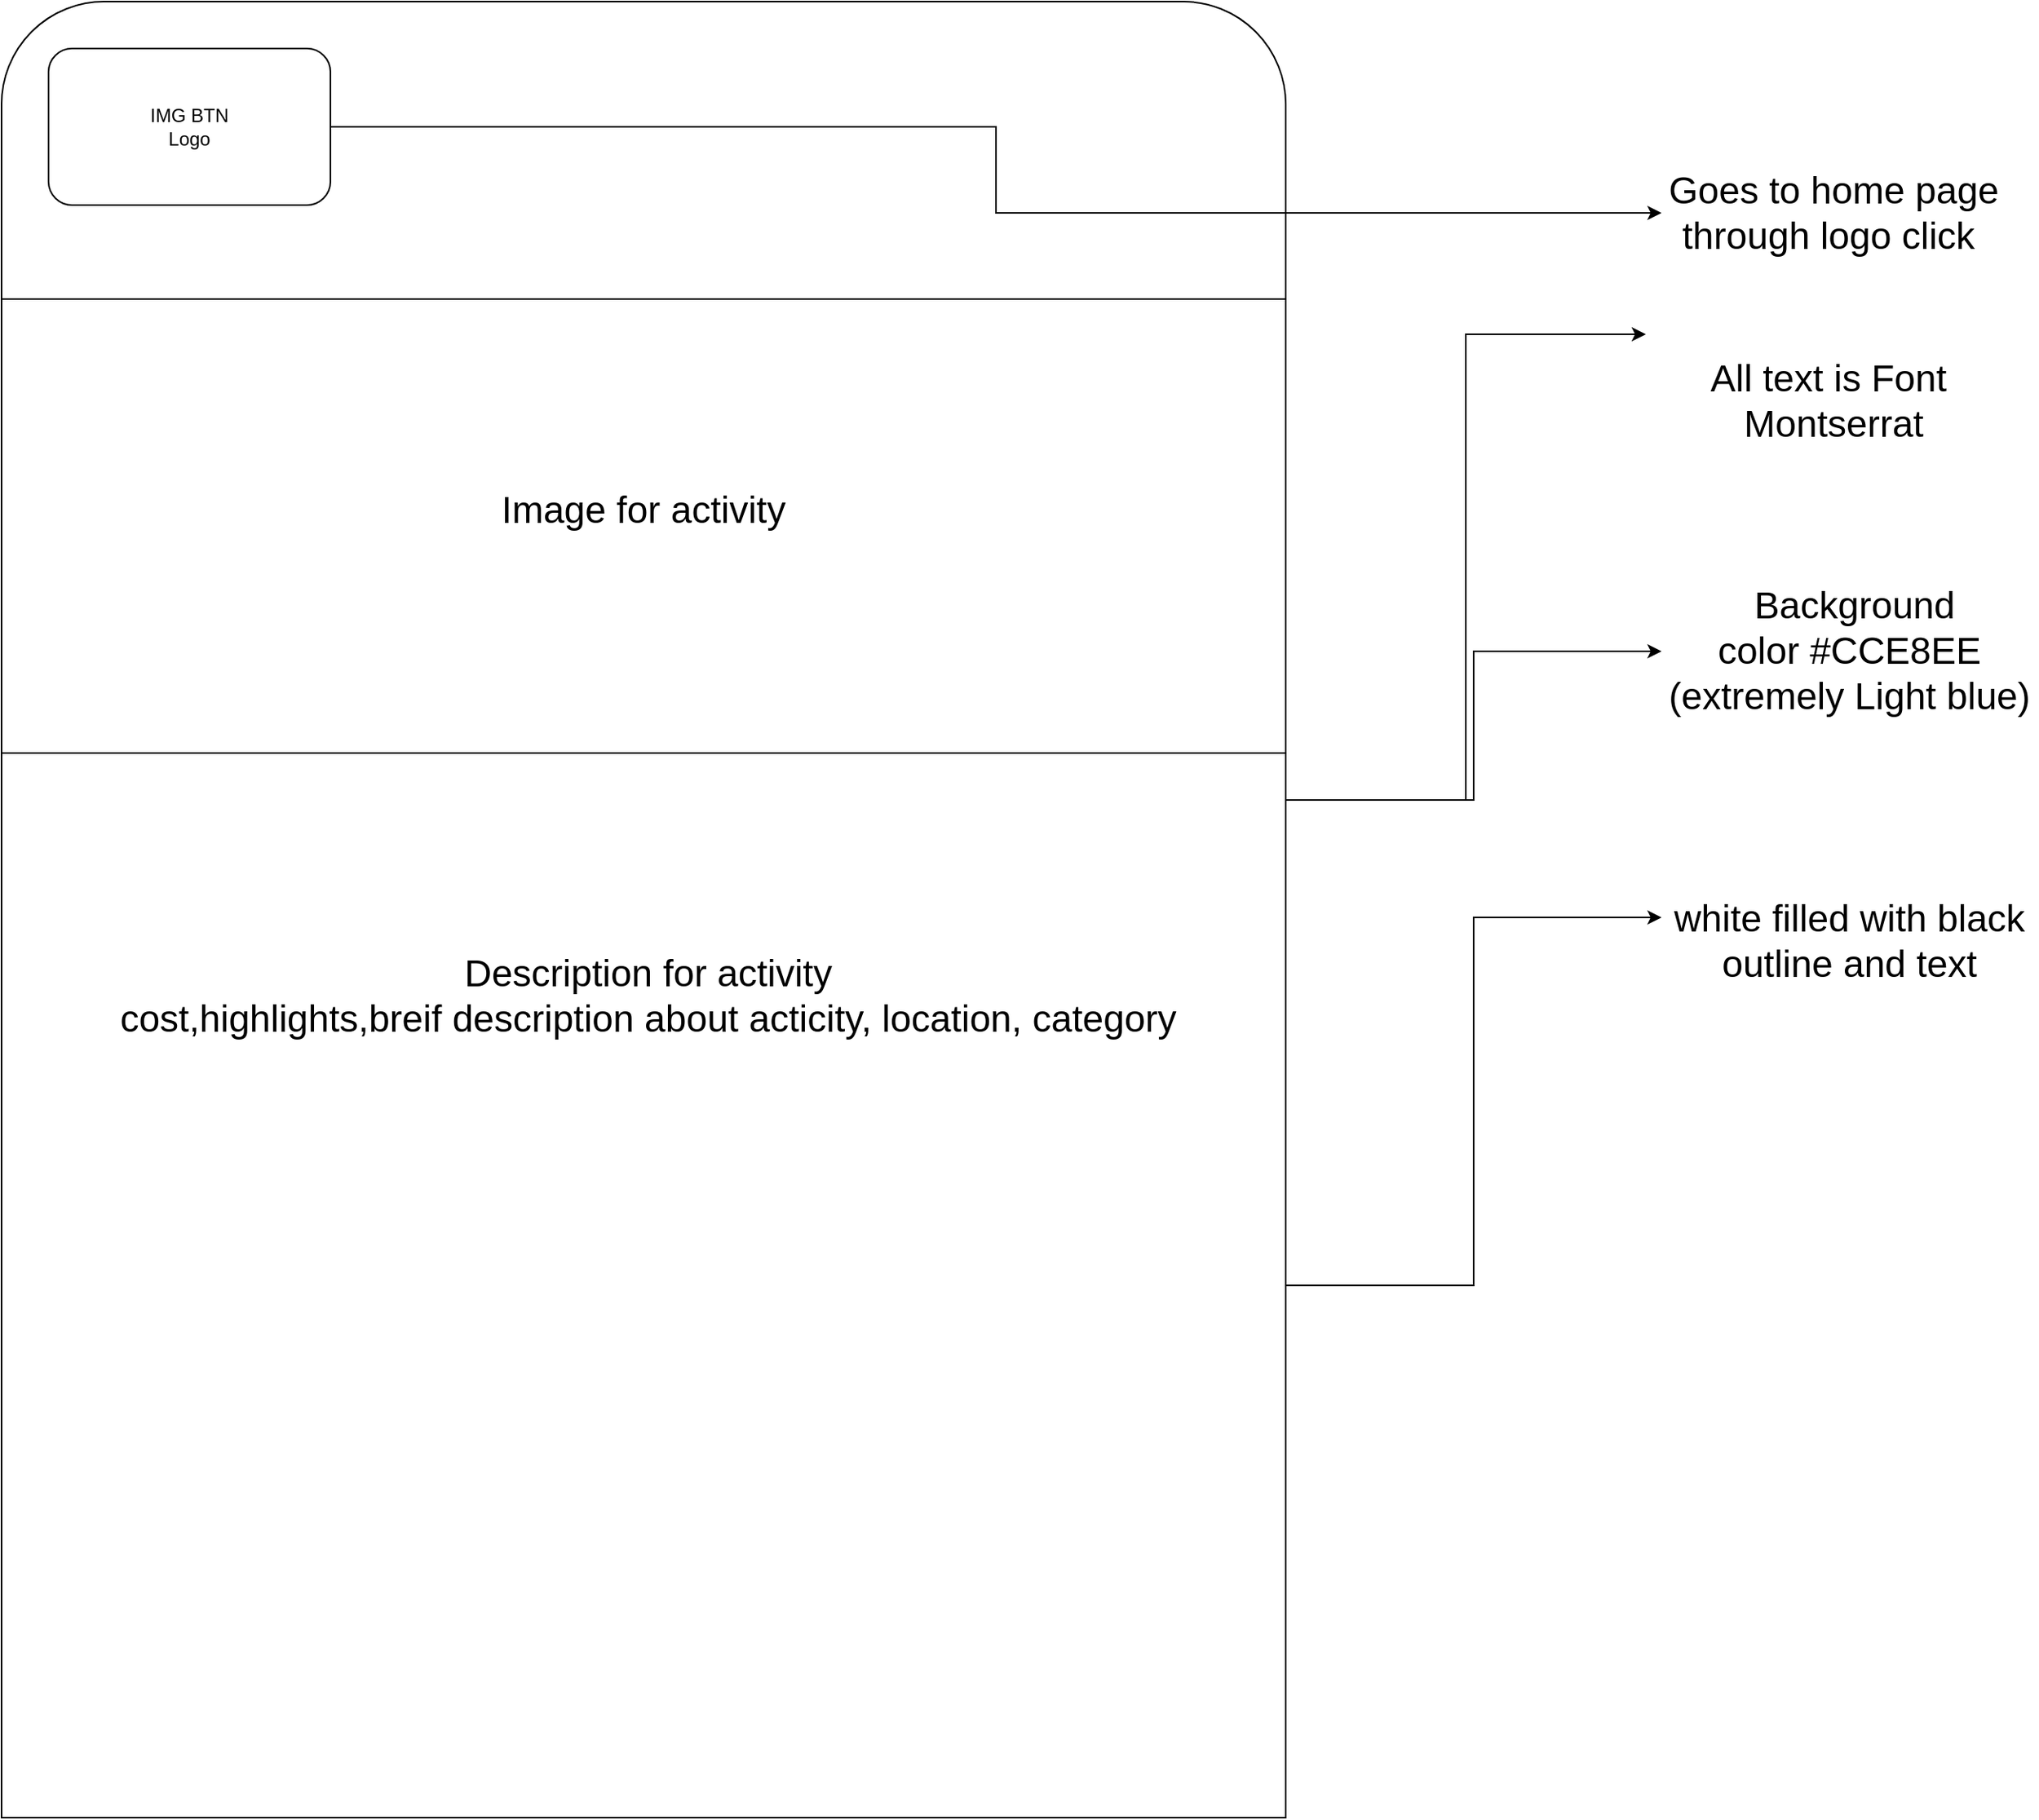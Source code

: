 <mxfile version="24.0.6" type="device">
  <diagram name="Page-1" id="f1b7ffb7-ca1e-a977-7cf5-a751b3c06c05">
    <mxGraphModel dx="2269" dy="1177" grid="1" gridSize="10" guides="1" tooltips="1" connect="1" arrows="1" fold="1" page="1" pageScale="1" pageWidth="826" pageHeight="1169" background="none" math="0" shadow="0">
      <root>
        <mxCell id="0" />
        <mxCell id="1" parent="0" />
        <mxCell id="SVBnb8XrDO_ZrM6gbE42-5" style="edgeStyle=orthogonalEdgeStyle;rounded=0;orthogonalLoop=1;jettySize=auto;html=1;exitX=1;exitY=0.25;exitDx=0;exitDy=0;entryX=0;entryY=0.5;entryDx=0;entryDy=0;" edge="1" parent="1" source="SVBnb8XrDO_ZrM6gbE42-1" target="SVBnb8XrDO_ZrM6gbE42-3">
          <mxGeometry relative="1" as="geometry">
            <Array as="points">
              <mxPoint x="820" y="510" />
              <mxPoint x="940" y="510" />
              <mxPoint x="940" y="415" />
            </Array>
          </mxGeometry>
        </mxCell>
        <mxCell id="SVBnb8XrDO_ZrM6gbE42-6" style="edgeStyle=orthogonalEdgeStyle;rounded=0;orthogonalLoop=1;jettySize=auto;html=1;exitX=1;exitY=0.25;exitDx=0;exitDy=0;entryX=0;entryY=0.25;entryDx=0;entryDy=0;" edge="1" parent="1" source="SVBnb8XrDO_ZrM6gbE42-1" target="SVBnb8XrDO_ZrM6gbE42-2">
          <mxGeometry relative="1" as="geometry">
            <Array as="points">
              <mxPoint x="820" y="510" />
              <mxPoint x="935" y="510" />
              <mxPoint x="935" y="212" />
            </Array>
          </mxGeometry>
        </mxCell>
        <mxCell id="SVBnb8XrDO_ZrM6gbE42-1" value="" style="rounded=1;whiteSpace=wrap;html=1;arcSize=8;" vertex="1" parent="1">
          <mxGeometry width="820" height="1160" as="geometry" />
        </mxCell>
        <mxCell id="SVBnb8XrDO_ZrM6gbE42-2" value="&lt;font style=&quot;font-size: 24px;&quot;&gt;All text is Font&amp;nbsp;&lt;/font&gt;&lt;div&gt;&lt;font style=&quot;&quot;&gt;&lt;font style=&quot;font-size: 24px;&quot;&gt;Montserrat&lt;/font&gt;&lt;br&gt;&lt;/font&gt;&lt;/div&gt;" style="text;strokeColor=none;align=center;fillColor=none;html=1;verticalAlign=middle;whiteSpace=wrap;rounded=0;" vertex="1" parent="1">
          <mxGeometry x="1050" y="170" width="240" height="170" as="geometry" />
        </mxCell>
        <mxCell id="SVBnb8XrDO_ZrM6gbE42-3" value="&lt;font style=&quot;font-size: 24px;&quot;&gt;&amp;nbsp;Background color&amp;nbsp;#CCE8EE (extremely Light blue)&lt;/font&gt;" style="text;strokeColor=none;align=center;fillColor=none;html=1;verticalAlign=middle;whiteSpace=wrap;rounded=0;" vertex="1" parent="1">
          <mxGeometry x="1060" y="400" width="240" height="30" as="geometry" />
        </mxCell>
        <mxCell id="SVBnb8XrDO_ZrM6gbE42-4" value="&lt;font style=&quot;font-size: 24px;&quot;&gt;white filled with black outline and text&lt;/font&gt;" style="text;strokeColor=none;align=center;fillColor=none;html=1;verticalAlign=middle;whiteSpace=wrap;rounded=0;" vertex="1" parent="1">
          <mxGeometry x="1060" y="585" width="240" height="30" as="geometry" />
        </mxCell>
        <mxCell id="SVBnb8XrDO_ZrM6gbE42-11" style="edgeStyle=orthogonalEdgeStyle;rounded=0;orthogonalLoop=1;jettySize=auto;html=1;exitX=1;exitY=0.5;exitDx=0;exitDy=0;entryX=0;entryY=0;entryDx=0;entryDy=0;" edge="1" parent="1" source="SVBnb8XrDO_ZrM6gbE42-8" target="SVBnb8XrDO_ZrM6gbE42-4">
          <mxGeometry relative="1" as="geometry">
            <Array as="points">
              <mxPoint x="940" y="820" />
              <mxPoint x="940" y="585" />
            </Array>
          </mxGeometry>
        </mxCell>
        <mxCell id="SVBnb8XrDO_ZrM6gbE42-8" value="" style="rounded=0;whiteSpace=wrap;html=1;" vertex="1" parent="1">
          <mxGeometry y="480" width="820" height="680" as="geometry" />
        </mxCell>
        <mxCell id="SVBnb8XrDO_ZrM6gbE42-15" value="" style="rounded=0;whiteSpace=wrap;html=1;" vertex="1" parent="1">
          <mxGeometry y="190" width="820" height="290" as="geometry" />
        </mxCell>
        <mxCell id="SVBnb8XrDO_ZrM6gbE42-9" value="&lt;font style=&quot;font-size: 24px;&quot;&gt;Image for activity&lt;/font&gt;" style="text;html=1;align=center;verticalAlign=middle;whiteSpace=wrap;rounded=0;" vertex="1" parent="1">
          <mxGeometry x="315" y="310" width="190" height="30" as="geometry" />
        </mxCell>
        <mxCell id="SVBnb8XrDO_ZrM6gbE42-10" value="&lt;font style=&quot;font-size: 24px;&quot;&gt;Description for activity&lt;/font&gt;&lt;div&gt;&lt;font style=&quot;font-size: 24px;&quot;&gt;cost,highlights,breif description about acticity, location, category&lt;/font&gt;&lt;/div&gt;" style="text;html=1;align=center;verticalAlign=middle;whiteSpace=wrap;rounded=0;" vertex="1" parent="1">
          <mxGeometry x="73" y="550" width="680" height="170" as="geometry" />
        </mxCell>
        <mxCell id="SVBnb8XrDO_ZrM6gbE42-18" style="edgeStyle=orthogonalEdgeStyle;rounded=0;orthogonalLoop=1;jettySize=auto;html=1;exitX=1;exitY=0.5;exitDx=0;exitDy=0;" edge="1" parent="1" source="SVBnb8XrDO_ZrM6gbE42-16" target="SVBnb8XrDO_ZrM6gbE42-17">
          <mxGeometry relative="1" as="geometry" />
        </mxCell>
        <mxCell id="SVBnb8XrDO_ZrM6gbE42-16" value="IMG BTN&lt;div&gt;Logo&lt;/div&gt;" style="rounded=1;whiteSpace=wrap;html=1;" vertex="1" parent="1">
          <mxGeometry x="30" y="30" width="180" height="100" as="geometry" />
        </mxCell>
        <mxCell id="SVBnb8XrDO_ZrM6gbE42-17" value="&lt;font style=&quot;font-size: 24px;&quot;&gt;Goes to home page through logo click&amp;nbsp;&lt;/font&gt;" style="text;html=1;align=center;verticalAlign=middle;whiteSpace=wrap;rounded=0;" vertex="1" parent="1">
          <mxGeometry x="1060" y="120" width="220" height="30" as="geometry" />
        </mxCell>
      </root>
    </mxGraphModel>
  </diagram>
</mxfile>
